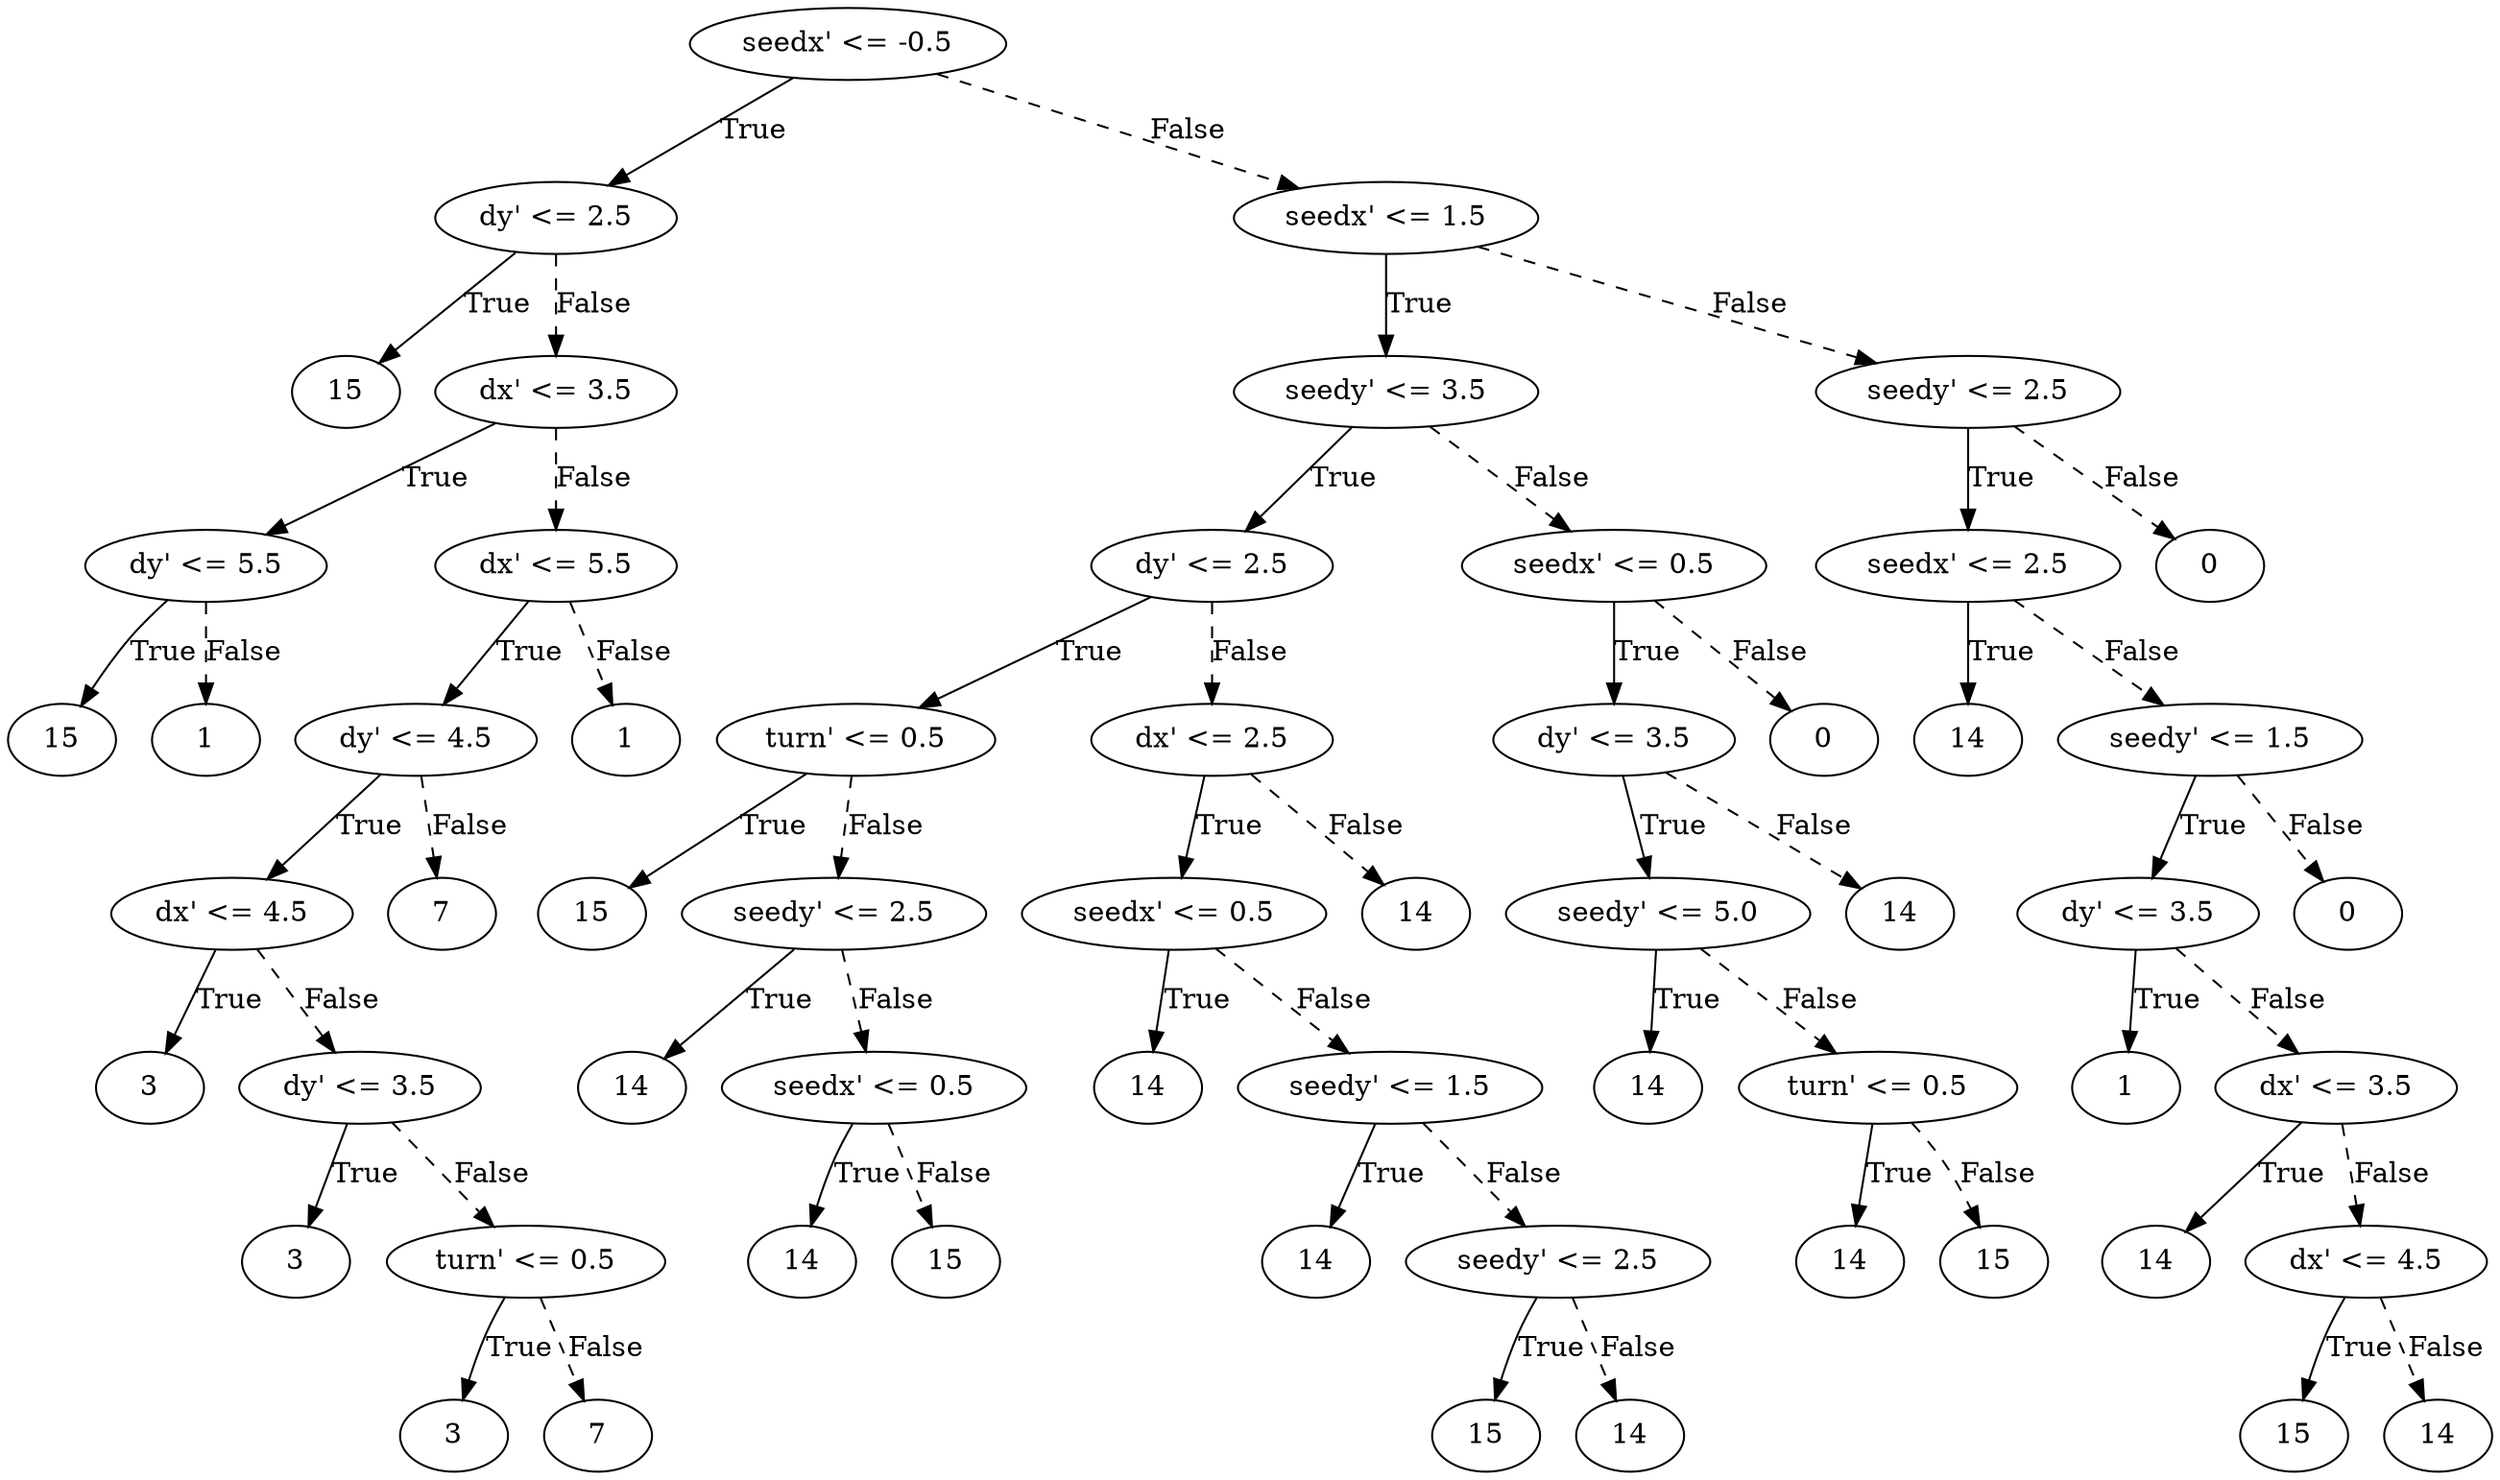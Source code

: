 digraph {
0 [label="seedx' <= -0.5"];
1 [label="dy' <= 2.5"];
2 [label="15"];
1 -> 2 [label="True"];
3 [label="dx' <= 3.5"];
4 [label="dy' <= 5.5"];
5 [label="15"];
4 -> 5 [label="True"];
6 [label="1"];
4 -> 6 [style="dashed", label="False"];
3 -> 4 [label="True"];
7 [label="dx' <= 5.5"];
8 [label="dy' <= 4.5"];
9 [label="dx' <= 4.5"];
10 [label="3"];
9 -> 10 [label="True"];
11 [label="dy' <= 3.5"];
12 [label="3"];
11 -> 12 [label="True"];
13 [label="turn' <= 0.5"];
14 [label="3"];
13 -> 14 [label="True"];
15 [label="7"];
13 -> 15 [style="dashed", label="False"];
11 -> 13 [style="dashed", label="False"];
9 -> 11 [style="dashed", label="False"];
8 -> 9 [label="True"];
16 [label="7"];
8 -> 16 [style="dashed", label="False"];
7 -> 8 [label="True"];
17 [label="1"];
7 -> 17 [style="dashed", label="False"];
3 -> 7 [style="dashed", label="False"];
1 -> 3 [style="dashed", label="False"];
0 -> 1 [label="True"];
18 [label="seedx' <= 1.5"];
19 [label="seedy' <= 3.5"];
20 [label="dy' <= 2.5"];
21 [label="turn' <= 0.5"];
22 [label="15"];
21 -> 22 [label="True"];
23 [label="seedy' <= 2.5"];
24 [label="14"];
23 -> 24 [label="True"];
25 [label="seedx' <= 0.5"];
26 [label="14"];
25 -> 26 [label="True"];
27 [label="15"];
25 -> 27 [style="dashed", label="False"];
23 -> 25 [style="dashed", label="False"];
21 -> 23 [style="dashed", label="False"];
20 -> 21 [label="True"];
28 [label="dx' <= 2.5"];
29 [label="seedx' <= 0.5"];
30 [label="14"];
29 -> 30 [label="True"];
31 [label="seedy' <= 1.5"];
32 [label="14"];
31 -> 32 [label="True"];
33 [label="seedy' <= 2.5"];
34 [label="15"];
33 -> 34 [label="True"];
35 [label="14"];
33 -> 35 [style="dashed", label="False"];
31 -> 33 [style="dashed", label="False"];
29 -> 31 [style="dashed", label="False"];
28 -> 29 [label="True"];
36 [label="14"];
28 -> 36 [style="dashed", label="False"];
20 -> 28 [style="dashed", label="False"];
19 -> 20 [label="True"];
37 [label="seedx' <= 0.5"];
38 [label="dy' <= 3.5"];
39 [label="seedy' <= 5.0"];
40 [label="14"];
39 -> 40 [label="True"];
41 [label="turn' <= 0.5"];
42 [label="14"];
41 -> 42 [label="True"];
43 [label="15"];
41 -> 43 [style="dashed", label="False"];
39 -> 41 [style="dashed", label="False"];
38 -> 39 [label="True"];
44 [label="14"];
38 -> 44 [style="dashed", label="False"];
37 -> 38 [label="True"];
45 [label="0"];
37 -> 45 [style="dashed", label="False"];
19 -> 37 [style="dashed", label="False"];
18 -> 19 [label="True"];
46 [label="seedy' <= 2.5"];
47 [label="seedx' <= 2.5"];
48 [label="14"];
47 -> 48 [label="True"];
49 [label="seedy' <= 1.5"];
50 [label="dy' <= 3.5"];
51 [label="1"];
50 -> 51 [label="True"];
52 [label="dx' <= 3.5"];
53 [label="14"];
52 -> 53 [label="True"];
54 [label="dx' <= 4.5"];
55 [label="15"];
54 -> 55 [label="True"];
56 [label="14"];
54 -> 56 [style="dashed", label="False"];
52 -> 54 [style="dashed", label="False"];
50 -> 52 [style="dashed", label="False"];
49 -> 50 [label="True"];
57 [label="0"];
49 -> 57 [style="dashed", label="False"];
47 -> 49 [style="dashed", label="False"];
46 -> 47 [label="True"];
58 [label="0"];
46 -> 58 [style="dashed", label="False"];
18 -> 46 [style="dashed", label="False"];
0 -> 18 [style="dashed", label="False"];

}